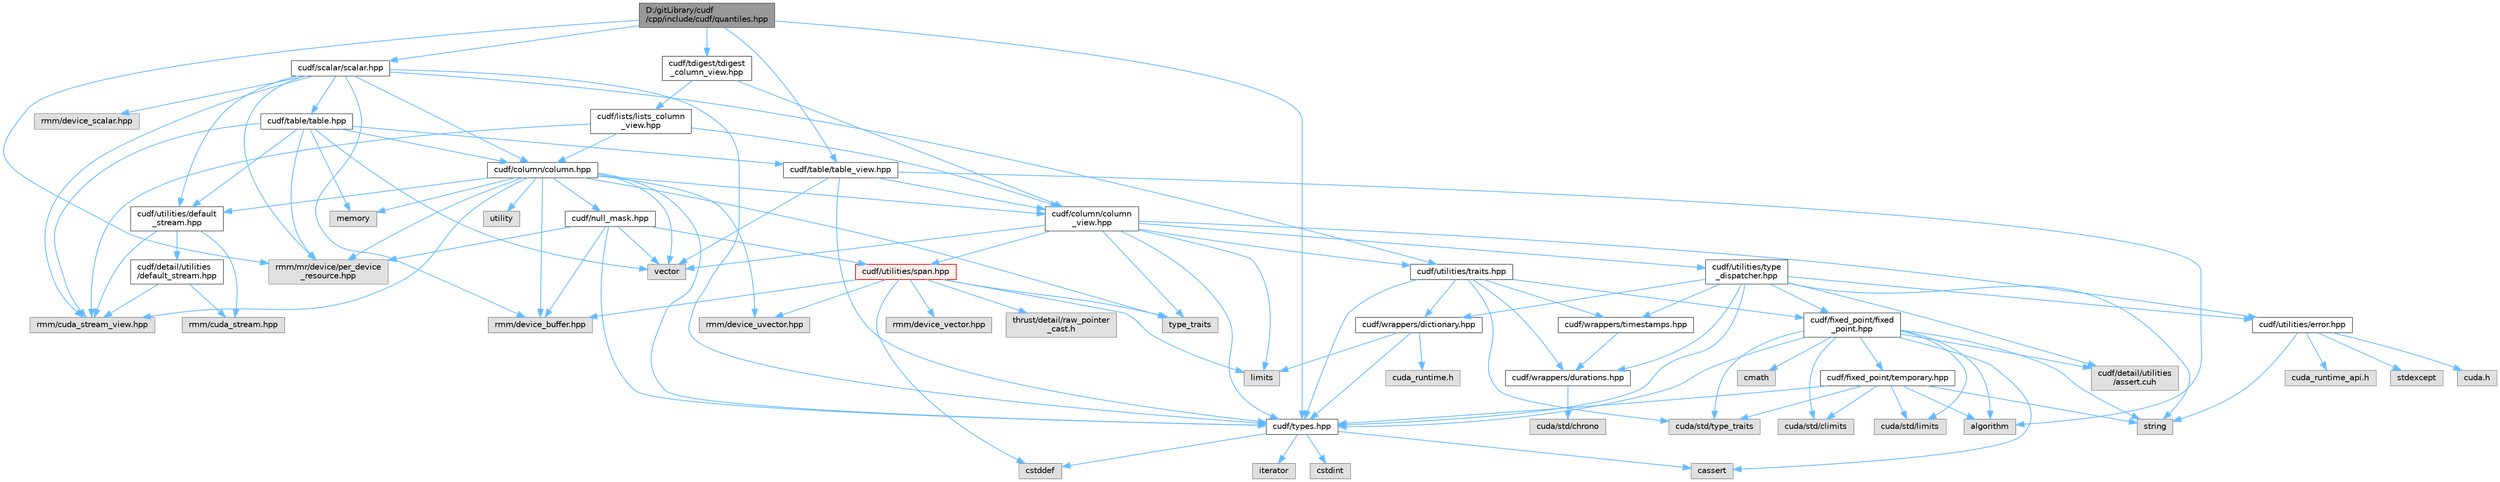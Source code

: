 digraph "D:/gitLibrary/cudf/cpp/include/cudf/quantiles.hpp"
{
 // LATEX_PDF_SIZE
  bgcolor="transparent";
  edge [fontname=Helvetica,fontsize=10,labelfontname=Helvetica,labelfontsize=10];
  node [fontname=Helvetica,fontsize=10,shape=box,height=0.2,width=0.4];
  Node1 [id="Node000001",label="D:/gitLibrary/cudf\l/cpp/include/cudf/quantiles.hpp",height=0.2,width=0.4,color="gray40", fillcolor="grey60", style="filled", fontcolor="black",tooltip=" "];
  Node1 -> Node2 [id="edge111_Node000001_Node000002",color="steelblue1",style="solid",tooltip=" "];
  Node2 [id="Node000002",label="cudf/scalar/scalar.hpp",height=0.2,width=0.4,color="grey40", fillcolor="white", style="filled",URL="$scalar_8hpp.html",tooltip="Class definitions for cudf::scalar"];
  Node2 -> Node3 [id="edge112_Node000002_Node000003",color="steelblue1",style="solid",tooltip=" "];
  Node3 [id="Node000003",label="cudf/column/column.hpp",height=0.2,width=0.4,color="grey40", fillcolor="white", style="filled",URL="$column_8hpp.html",tooltip="Class definition for cudf::column"];
  Node3 -> Node4 [id="edge113_Node000003_Node000004",color="steelblue1",style="solid",tooltip=" "];
  Node4 [id="Node000004",label="cudf/column/column\l_view.hpp",height=0.2,width=0.4,color="grey40", fillcolor="white", style="filled",URL="$column__view_8hpp.html",tooltip="column view class definitions"];
  Node4 -> Node5 [id="edge114_Node000004_Node000005",color="steelblue1",style="solid",tooltip=" "];
  Node5 [id="Node000005",label="cudf/types.hpp",height=0.2,width=0.4,color="grey40", fillcolor="white", style="filled",URL="$types_8hpp.html",tooltip="Type declarations for libcudf."];
  Node5 -> Node6 [id="edge115_Node000005_Node000006",color="steelblue1",style="solid",tooltip=" "];
  Node6 [id="Node000006",label="cassert",height=0.2,width=0.4,color="grey60", fillcolor="#E0E0E0", style="filled",tooltip=" "];
  Node5 -> Node7 [id="edge116_Node000005_Node000007",color="steelblue1",style="solid",tooltip=" "];
  Node7 [id="Node000007",label="cstddef",height=0.2,width=0.4,color="grey60", fillcolor="#E0E0E0", style="filled",tooltip=" "];
  Node5 -> Node8 [id="edge117_Node000005_Node000008",color="steelblue1",style="solid",tooltip=" "];
  Node8 [id="Node000008",label="cstdint",height=0.2,width=0.4,color="grey60", fillcolor="#E0E0E0", style="filled",tooltip=" "];
  Node5 -> Node9 [id="edge118_Node000005_Node000009",color="steelblue1",style="solid",tooltip=" "];
  Node9 [id="Node000009",label="iterator",height=0.2,width=0.4,color="grey60", fillcolor="#E0E0E0", style="filled",tooltip=" "];
  Node4 -> Node10 [id="edge119_Node000004_Node000010",color="steelblue1",style="solid",tooltip=" "];
  Node10 [id="Node000010",label="cudf/utilities/error.hpp",height=0.2,width=0.4,color="grey40", fillcolor="white", style="filled",URL="$error_8hpp.html",tooltip=" "];
  Node10 -> Node11 [id="edge120_Node000010_Node000011",color="steelblue1",style="solid",tooltip=" "];
  Node11 [id="Node000011",label="cuda.h",height=0.2,width=0.4,color="grey60", fillcolor="#E0E0E0", style="filled",tooltip=" "];
  Node10 -> Node12 [id="edge121_Node000010_Node000012",color="steelblue1",style="solid",tooltip=" "];
  Node12 [id="Node000012",label="cuda_runtime_api.h",height=0.2,width=0.4,color="grey60", fillcolor="#E0E0E0", style="filled",tooltip=" "];
  Node10 -> Node13 [id="edge122_Node000010_Node000013",color="steelblue1",style="solid",tooltip=" "];
  Node13 [id="Node000013",label="stdexcept",height=0.2,width=0.4,color="grey60", fillcolor="#E0E0E0", style="filled",tooltip=" "];
  Node10 -> Node14 [id="edge123_Node000010_Node000014",color="steelblue1",style="solid",tooltip=" "];
  Node14 [id="Node000014",label="string",height=0.2,width=0.4,color="grey60", fillcolor="#E0E0E0", style="filled",tooltip=" "];
  Node4 -> Node15 [id="edge124_Node000004_Node000015",color="steelblue1",style="solid",tooltip=" "];
  Node15 [id="Node000015",label="cudf/utilities/span.hpp",height=0.2,width=0.4,color="red", fillcolor="#FFF0F0", style="filled",URL="$span_8hpp.html",tooltip=" "];
  Node15 -> Node16 [id="edge125_Node000015_Node000016",color="steelblue1",style="solid",tooltip=" "];
  Node16 [id="Node000016",label="rmm/device_buffer.hpp",height=0.2,width=0.4,color="grey60", fillcolor="#E0E0E0", style="filled",tooltip=" "];
  Node15 -> Node17 [id="edge126_Node000015_Node000017",color="steelblue1",style="solid",tooltip=" "];
  Node17 [id="Node000017",label="rmm/device_uvector.hpp",height=0.2,width=0.4,color="grey60", fillcolor="#E0E0E0", style="filled",tooltip=" "];
  Node15 -> Node18 [id="edge127_Node000015_Node000018",color="steelblue1",style="solid",tooltip=" "];
  Node18 [id="Node000018",label="rmm/device_vector.hpp",height=0.2,width=0.4,color="grey60", fillcolor="#E0E0E0", style="filled",tooltip=" "];
  Node15 -> Node19 [id="edge128_Node000015_Node000019",color="steelblue1",style="solid",tooltip=" "];
  Node19 [id="Node000019",label="thrust/detail/raw_pointer\l_cast.h",height=0.2,width=0.4,color="grey60", fillcolor="#E0E0E0", style="filled",tooltip=" "];
  Node15 -> Node7 [id="edge129_Node000015_Node000007",color="steelblue1",style="solid",tooltip=" "];
  Node15 -> Node23 [id="edge130_Node000015_Node000023",color="steelblue1",style="solid",tooltip=" "];
  Node23 [id="Node000023",label="limits",height=0.2,width=0.4,color="grey60", fillcolor="#E0E0E0", style="filled",tooltip=" "];
  Node15 -> Node24 [id="edge131_Node000015_Node000024",color="steelblue1",style="solid",tooltip=" "];
  Node24 [id="Node000024",label="type_traits",height=0.2,width=0.4,color="grey60", fillcolor="#E0E0E0", style="filled",tooltip=" "];
  Node4 -> Node25 [id="edge132_Node000004_Node000025",color="steelblue1",style="solid",tooltip=" "];
  Node25 [id="Node000025",label="cudf/utilities/traits.hpp",height=0.2,width=0.4,color="grey40", fillcolor="white", style="filled",URL="$traits_8hpp.html",tooltip=" "];
  Node25 -> Node26 [id="edge133_Node000025_Node000026",color="steelblue1",style="solid",tooltip=" "];
  Node26 [id="Node000026",label="cudf/fixed_point/fixed\l_point.hpp",height=0.2,width=0.4,color="grey40", fillcolor="white", style="filled",URL="$fixed__point_8hpp.html",tooltip="Class definition for fixed point data type"];
  Node26 -> Node27 [id="edge134_Node000026_Node000027",color="steelblue1",style="solid",tooltip=" "];
  Node27 [id="Node000027",label="cudf/detail/utilities\l/assert.cuh",height=0.2,width=0.4,color="grey60", fillcolor="#E0E0E0", style="filled",tooltip=" "];
  Node26 -> Node28 [id="edge135_Node000026_Node000028",color="steelblue1",style="solid",tooltip=" "];
  Node28 [id="Node000028",label="cudf/fixed_point/temporary.hpp",height=0.2,width=0.4,color="grey40", fillcolor="white", style="filled",URL="$temporary_8hpp.html",tooltip=" "];
  Node28 -> Node5 [id="edge136_Node000028_Node000005",color="steelblue1",style="solid",tooltip=" "];
  Node28 -> Node29 [id="edge137_Node000028_Node000029",color="steelblue1",style="solid",tooltip=" "];
  Node29 [id="Node000029",label="cuda/std/climits",height=0.2,width=0.4,color="grey60", fillcolor="#E0E0E0", style="filled",tooltip=" "];
  Node28 -> Node30 [id="edge138_Node000028_Node000030",color="steelblue1",style="solid",tooltip=" "];
  Node30 [id="Node000030",label="cuda/std/limits",height=0.2,width=0.4,color="grey60", fillcolor="#E0E0E0", style="filled",tooltip=" "];
  Node28 -> Node31 [id="edge139_Node000028_Node000031",color="steelblue1",style="solid",tooltip=" "];
  Node31 [id="Node000031",label="cuda/std/type_traits",height=0.2,width=0.4,color="grey60", fillcolor="#E0E0E0", style="filled",tooltip=" "];
  Node28 -> Node32 [id="edge140_Node000028_Node000032",color="steelblue1",style="solid",tooltip=" "];
  Node32 [id="Node000032",label="algorithm",height=0.2,width=0.4,color="grey60", fillcolor="#E0E0E0", style="filled",tooltip=" "];
  Node28 -> Node14 [id="edge141_Node000028_Node000014",color="steelblue1",style="solid",tooltip=" "];
  Node26 -> Node5 [id="edge142_Node000026_Node000005",color="steelblue1",style="solid",tooltip=" "];
  Node26 -> Node29 [id="edge143_Node000026_Node000029",color="steelblue1",style="solid",tooltip=" "];
  Node26 -> Node30 [id="edge144_Node000026_Node000030",color="steelblue1",style="solid",tooltip=" "];
  Node26 -> Node31 [id="edge145_Node000026_Node000031",color="steelblue1",style="solid",tooltip=" "];
  Node26 -> Node32 [id="edge146_Node000026_Node000032",color="steelblue1",style="solid",tooltip=" "];
  Node26 -> Node6 [id="edge147_Node000026_Node000006",color="steelblue1",style="solid",tooltip=" "];
  Node26 -> Node33 [id="edge148_Node000026_Node000033",color="steelblue1",style="solid",tooltip=" "];
  Node33 [id="Node000033",label="cmath",height=0.2,width=0.4,color="grey60", fillcolor="#E0E0E0", style="filled",tooltip=" "];
  Node26 -> Node14 [id="edge149_Node000026_Node000014",color="steelblue1",style="solid",tooltip=" "];
  Node25 -> Node5 [id="edge150_Node000025_Node000005",color="steelblue1",style="solid",tooltip=" "];
  Node25 -> Node34 [id="edge151_Node000025_Node000034",color="steelblue1",style="solid",tooltip=" "];
  Node34 [id="Node000034",label="cudf/wrappers/dictionary.hpp",height=0.2,width=0.4,color="grey40", fillcolor="white", style="filled",URL="$dictionary_8hpp.html",tooltip="Concrete type definition for dictionary columns."];
  Node34 -> Node35 [id="edge152_Node000034_Node000035",color="steelblue1",style="solid",tooltip=" "];
  Node35 [id="Node000035",label="cuda_runtime.h",height=0.2,width=0.4,color="grey60", fillcolor="#E0E0E0", style="filled",tooltip=" "];
  Node34 -> Node5 [id="edge153_Node000034_Node000005",color="steelblue1",style="solid",tooltip=" "];
  Node34 -> Node23 [id="edge154_Node000034_Node000023",color="steelblue1",style="solid",tooltip=" "];
  Node25 -> Node36 [id="edge155_Node000025_Node000036",color="steelblue1",style="solid",tooltip=" "];
  Node36 [id="Node000036",label="cudf/wrappers/durations.hpp",height=0.2,width=0.4,color="grey40", fillcolor="white", style="filled",URL="$durations_8hpp.html",tooltip="Concrete type definitions for int32_t and int64_t durations in varying resolutions."];
  Node36 -> Node37 [id="edge156_Node000036_Node000037",color="steelblue1",style="solid",tooltip=" "];
  Node37 [id="Node000037",label="cuda/std/chrono",height=0.2,width=0.4,color="grey60", fillcolor="#E0E0E0", style="filled",tooltip=" "];
  Node25 -> Node38 [id="edge157_Node000025_Node000038",color="steelblue1",style="solid",tooltip=" "];
  Node38 [id="Node000038",label="cudf/wrappers/timestamps.hpp",height=0.2,width=0.4,color="grey40", fillcolor="white", style="filled",URL="$timestamps_8hpp.html",tooltip="Concrete type definitions for int32_t and int64_t timestamps in varying resolutions as durations sinc..."];
  Node38 -> Node36 [id="edge158_Node000038_Node000036",color="steelblue1",style="solid",tooltip=" "];
  Node25 -> Node31 [id="edge159_Node000025_Node000031",color="steelblue1",style="solid",tooltip=" "];
  Node4 -> Node39 [id="edge160_Node000004_Node000039",color="steelblue1",style="solid",tooltip=" "];
  Node39 [id="Node000039",label="cudf/utilities/type\l_dispatcher.hpp",height=0.2,width=0.4,color="grey40", fillcolor="white", style="filled",URL="$type__dispatcher_8hpp.html",tooltip="Defines the mapping between cudf::type_id runtime type information and concrete C++ types."];
  Node39 -> Node27 [id="edge161_Node000039_Node000027",color="steelblue1",style="solid",tooltip=" "];
  Node39 -> Node26 [id="edge162_Node000039_Node000026",color="steelblue1",style="solid",tooltip=" "];
  Node39 -> Node5 [id="edge163_Node000039_Node000005",color="steelblue1",style="solid",tooltip=" "];
  Node39 -> Node10 [id="edge164_Node000039_Node000010",color="steelblue1",style="solid",tooltip=" "];
  Node39 -> Node34 [id="edge165_Node000039_Node000034",color="steelblue1",style="solid",tooltip=" "];
  Node39 -> Node36 [id="edge166_Node000039_Node000036",color="steelblue1",style="solid",tooltip=" "];
  Node39 -> Node38 [id="edge167_Node000039_Node000038",color="steelblue1",style="solid",tooltip=" "];
  Node39 -> Node14 [id="edge168_Node000039_Node000014",color="steelblue1",style="solid",tooltip=" "];
  Node4 -> Node23 [id="edge169_Node000004_Node000023",color="steelblue1",style="solid",tooltip=" "];
  Node4 -> Node24 [id="edge170_Node000004_Node000024",color="steelblue1",style="solid",tooltip=" "];
  Node4 -> Node40 [id="edge171_Node000004_Node000040",color="steelblue1",style="solid",tooltip=" "];
  Node40 [id="Node000040",label="vector",height=0.2,width=0.4,color="grey60", fillcolor="#E0E0E0", style="filled",tooltip=" "];
  Node3 -> Node41 [id="edge172_Node000003_Node000041",color="steelblue1",style="solid",tooltip=" "];
  Node41 [id="Node000041",label="cudf/null_mask.hpp",height=0.2,width=0.4,color="grey40", fillcolor="white", style="filled",URL="$null__mask_8hpp.html",tooltip="APIs for managing validity bitmasks"];
  Node41 -> Node5 [id="edge173_Node000041_Node000005",color="steelblue1",style="solid",tooltip=" "];
  Node41 -> Node15 [id="edge174_Node000041_Node000015",color="steelblue1",style="solid",tooltip=" "];
  Node41 -> Node16 [id="edge175_Node000041_Node000016",color="steelblue1",style="solid",tooltip=" "];
  Node41 -> Node42 [id="edge176_Node000041_Node000042",color="steelblue1",style="solid",tooltip=" "];
  Node42 [id="Node000042",label="rmm/mr/device/per_device\l_resource.hpp",height=0.2,width=0.4,color="grey60", fillcolor="#E0E0E0", style="filled",tooltip=" "];
  Node41 -> Node40 [id="edge177_Node000041_Node000040",color="steelblue1",style="solid",tooltip=" "];
  Node3 -> Node5 [id="edge178_Node000003_Node000005",color="steelblue1",style="solid",tooltip=" "];
  Node3 -> Node43 [id="edge179_Node000003_Node000043",color="steelblue1",style="solid",tooltip=" "];
  Node43 [id="Node000043",label="cudf/utilities/default\l_stream.hpp",height=0.2,width=0.4,color="grey40", fillcolor="white", style="filled",URL="$utilities_2default__stream_8hpp.html",tooltip=" "];
  Node43 -> Node44 [id="edge180_Node000043_Node000044",color="steelblue1",style="solid",tooltip=" "];
  Node44 [id="Node000044",label="cudf/detail/utilities\l/default_stream.hpp",height=0.2,width=0.4,color="grey40", fillcolor="white", style="filled",URL="$detail_2utilities_2default__stream_8hpp.html",tooltip=" "];
  Node44 -> Node45 [id="edge181_Node000044_Node000045",color="steelblue1",style="solid",tooltip=" "];
  Node45 [id="Node000045",label="rmm/cuda_stream.hpp",height=0.2,width=0.4,color="grey60", fillcolor="#E0E0E0", style="filled",tooltip=" "];
  Node44 -> Node46 [id="edge182_Node000044_Node000046",color="steelblue1",style="solid",tooltip=" "];
  Node46 [id="Node000046",label="rmm/cuda_stream_view.hpp",height=0.2,width=0.4,color="grey60", fillcolor="#E0E0E0", style="filled",tooltip=" "];
  Node43 -> Node45 [id="edge183_Node000043_Node000045",color="steelblue1",style="solid",tooltip=" "];
  Node43 -> Node46 [id="edge184_Node000043_Node000046",color="steelblue1",style="solid",tooltip=" "];
  Node3 -> Node46 [id="edge185_Node000003_Node000046",color="steelblue1",style="solid",tooltip=" "];
  Node3 -> Node16 [id="edge186_Node000003_Node000016",color="steelblue1",style="solid",tooltip=" "];
  Node3 -> Node17 [id="edge187_Node000003_Node000017",color="steelblue1",style="solid",tooltip=" "];
  Node3 -> Node42 [id="edge188_Node000003_Node000042",color="steelblue1",style="solid",tooltip=" "];
  Node3 -> Node47 [id="edge189_Node000003_Node000047",color="steelblue1",style="solid",tooltip=" "];
  Node47 [id="Node000047",label="memory",height=0.2,width=0.4,color="grey60", fillcolor="#E0E0E0", style="filled",tooltip=" "];
  Node3 -> Node24 [id="edge190_Node000003_Node000024",color="steelblue1",style="solid",tooltip=" "];
  Node3 -> Node48 [id="edge191_Node000003_Node000048",color="steelblue1",style="solid",tooltip=" "];
  Node48 [id="Node000048",label="utility",height=0.2,width=0.4,color="grey60", fillcolor="#E0E0E0", style="filled",tooltip=" "];
  Node3 -> Node40 [id="edge192_Node000003_Node000040",color="steelblue1",style="solid",tooltip=" "];
  Node2 -> Node49 [id="edge193_Node000002_Node000049",color="steelblue1",style="solid",tooltip=" "];
  Node49 [id="Node000049",label="cudf/table/table.hpp",height=0.2,width=0.4,color="grey40", fillcolor="white", style="filled",URL="$table_8hpp.html",tooltip="Class definition for cudf::table"];
  Node49 -> Node3 [id="edge194_Node000049_Node000003",color="steelblue1",style="solid",tooltip=" "];
  Node49 -> Node50 [id="edge195_Node000049_Node000050",color="steelblue1",style="solid",tooltip=" "];
  Node50 [id="Node000050",label="cudf/table/table_view.hpp",height=0.2,width=0.4,color="grey40", fillcolor="white", style="filled",URL="$table__view_8hpp.html",tooltip="Class definitions for (mutable)_table_view"];
  Node50 -> Node4 [id="edge196_Node000050_Node000004",color="steelblue1",style="solid",tooltip=" "];
  Node50 -> Node5 [id="edge197_Node000050_Node000005",color="steelblue1",style="solid",tooltip=" "];
  Node50 -> Node32 [id="edge198_Node000050_Node000032",color="steelblue1",style="solid",tooltip=" "];
  Node50 -> Node40 [id="edge199_Node000050_Node000040",color="steelblue1",style="solid",tooltip=" "];
  Node49 -> Node43 [id="edge200_Node000049_Node000043",color="steelblue1",style="solid",tooltip=" "];
  Node49 -> Node46 [id="edge201_Node000049_Node000046",color="steelblue1",style="solid",tooltip=" "];
  Node49 -> Node42 [id="edge202_Node000049_Node000042",color="steelblue1",style="solid",tooltip=" "];
  Node49 -> Node47 [id="edge203_Node000049_Node000047",color="steelblue1",style="solid",tooltip=" "];
  Node49 -> Node40 [id="edge204_Node000049_Node000040",color="steelblue1",style="solid",tooltip=" "];
  Node2 -> Node5 [id="edge205_Node000002_Node000005",color="steelblue1",style="solid",tooltip=" "];
  Node2 -> Node43 [id="edge206_Node000002_Node000043",color="steelblue1",style="solid",tooltip=" "];
  Node2 -> Node25 [id="edge207_Node000002_Node000025",color="steelblue1",style="solid",tooltip=" "];
  Node2 -> Node46 [id="edge208_Node000002_Node000046",color="steelblue1",style="solid",tooltip=" "];
  Node2 -> Node16 [id="edge209_Node000002_Node000016",color="steelblue1",style="solid",tooltip=" "];
  Node2 -> Node51 [id="edge210_Node000002_Node000051",color="steelblue1",style="solid",tooltip=" "];
  Node51 [id="Node000051",label="rmm/device_scalar.hpp",height=0.2,width=0.4,color="grey60", fillcolor="#E0E0E0", style="filled",tooltip=" "];
  Node2 -> Node42 [id="edge211_Node000002_Node000042",color="steelblue1",style="solid",tooltip=" "];
  Node1 -> Node50 [id="edge212_Node000001_Node000050",color="steelblue1",style="solid",tooltip=" "];
  Node1 -> Node52 [id="edge213_Node000001_Node000052",color="steelblue1",style="solid",tooltip=" "];
  Node52 [id="Node000052",label="cudf/tdigest/tdigest\l_column_view.hpp",height=0.2,width=0.4,color="grey40", fillcolor="white", style="filled",URL="$tdigest__column__view_8hpp.html",tooltip=" "];
  Node52 -> Node4 [id="edge214_Node000052_Node000004",color="steelblue1",style="solid",tooltip=" "];
  Node52 -> Node53 [id="edge215_Node000052_Node000053",color="steelblue1",style="solid",tooltip=" "];
  Node53 [id="Node000053",label="cudf/lists/lists_column\l_view.hpp",height=0.2,width=0.4,color="grey40", fillcolor="white", style="filled",URL="$lists__column__view_8hpp.html",tooltip="Class definition for cudf::lists_column_view"];
  Node53 -> Node3 [id="edge216_Node000053_Node000003",color="steelblue1",style="solid",tooltip=" "];
  Node53 -> Node4 [id="edge217_Node000053_Node000004",color="steelblue1",style="solid",tooltip=" "];
  Node53 -> Node46 [id="edge218_Node000053_Node000046",color="steelblue1",style="solid",tooltip=" "];
  Node1 -> Node5 [id="edge219_Node000001_Node000005",color="steelblue1",style="solid",tooltip=" "];
  Node1 -> Node42 [id="edge220_Node000001_Node000042",color="steelblue1",style="solid",tooltip=" "];
}
